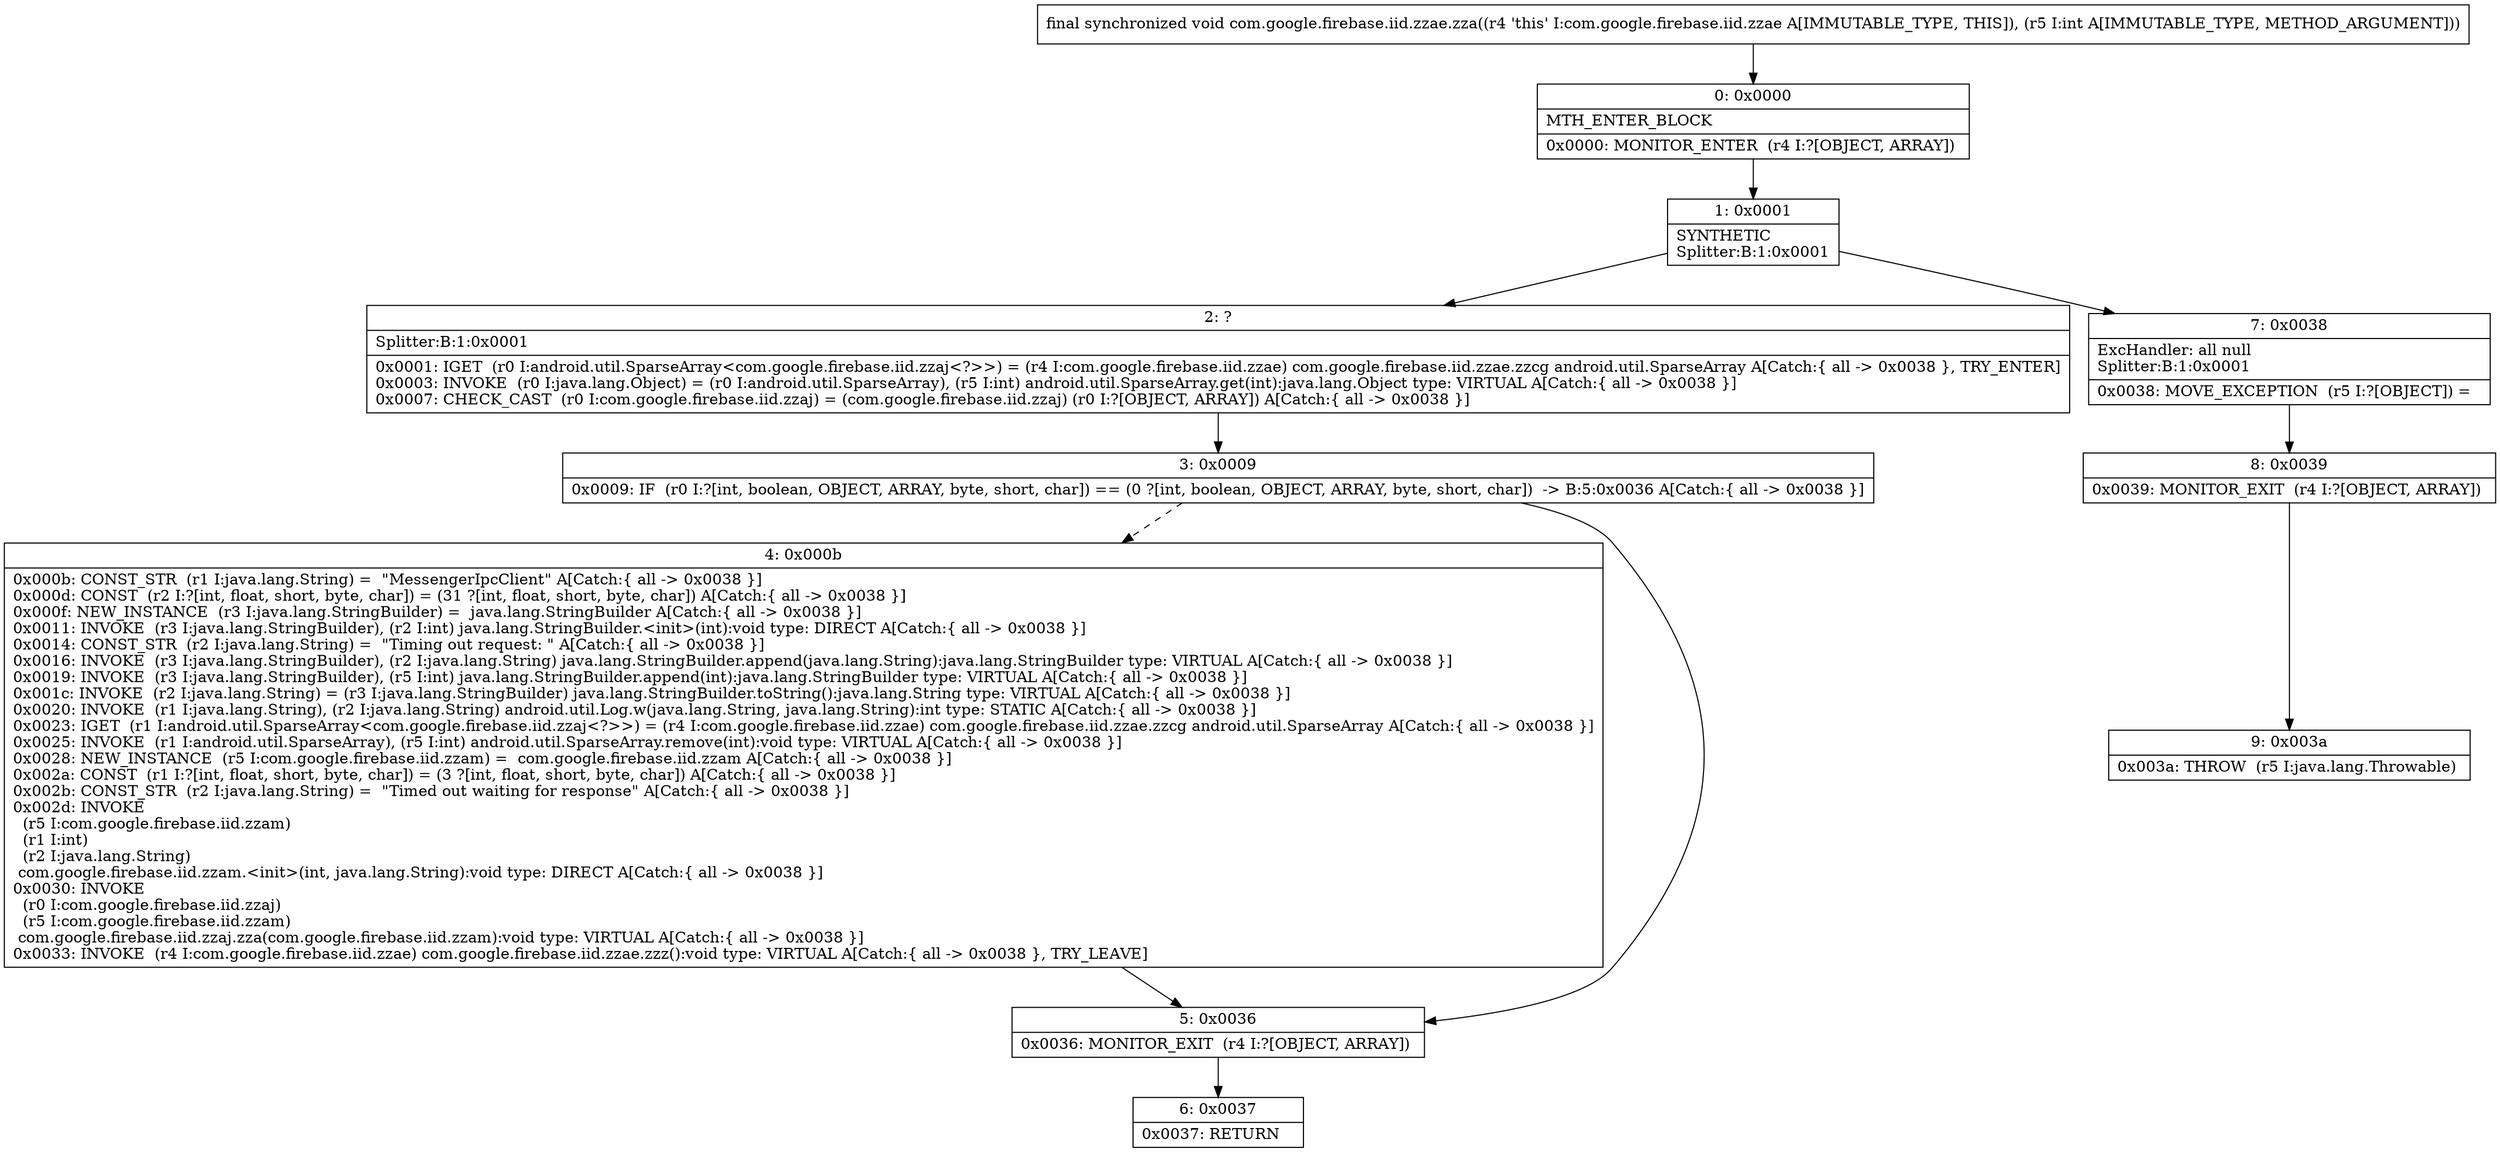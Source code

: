 digraph "CFG forcom.google.firebase.iid.zzae.zza(I)V" {
Node_0 [shape=record,label="{0\:\ 0x0000|MTH_ENTER_BLOCK\l|0x0000: MONITOR_ENTER  (r4 I:?[OBJECT, ARRAY]) \l}"];
Node_1 [shape=record,label="{1\:\ 0x0001|SYNTHETIC\lSplitter:B:1:0x0001\l}"];
Node_2 [shape=record,label="{2\:\ ?|Splitter:B:1:0x0001\l|0x0001: IGET  (r0 I:android.util.SparseArray\<com.google.firebase.iid.zzaj\<?\>\>) = (r4 I:com.google.firebase.iid.zzae) com.google.firebase.iid.zzae.zzcg android.util.SparseArray A[Catch:\{ all \-\> 0x0038 \}, TRY_ENTER]\l0x0003: INVOKE  (r0 I:java.lang.Object) = (r0 I:android.util.SparseArray), (r5 I:int) android.util.SparseArray.get(int):java.lang.Object type: VIRTUAL A[Catch:\{ all \-\> 0x0038 \}]\l0x0007: CHECK_CAST  (r0 I:com.google.firebase.iid.zzaj) = (com.google.firebase.iid.zzaj) (r0 I:?[OBJECT, ARRAY]) A[Catch:\{ all \-\> 0x0038 \}]\l}"];
Node_3 [shape=record,label="{3\:\ 0x0009|0x0009: IF  (r0 I:?[int, boolean, OBJECT, ARRAY, byte, short, char]) == (0 ?[int, boolean, OBJECT, ARRAY, byte, short, char])  \-\> B:5:0x0036 A[Catch:\{ all \-\> 0x0038 \}]\l}"];
Node_4 [shape=record,label="{4\:\ 0x000b|0x000b: CONST_STR  (r1 I:java.lang.String) =  \"MessengerIpcClient\" A[Catch:\{ all \-\> 0x0038 \}]\l0x000d: CONST  (r2 I:?[int, float, short, byte, char]) = (31 ?[int, float, short, byte, char]) A[Catch:\{ all \-\> 0x0038 \}]\l0x000f: NEW_INSTANCE  (r3 I:java.lang.StringBuilder) =  java.lang.StringBuilder A[Catch:\{ all \-\> 0x0038 \}]\l0x0011: INVOKE  (r3 I:java.lang.StringBuilder), (r2 I:int) java.lang.StringBuilder.\<init\>(int):void type: DIRECT A[Catch:\{ all \-\> 0x0038 \}]\l0x0014: CONST_STR  (r2 I:java.lang.String) =  \"Timing out request: \" A[Catch:\{ all \-\> 0x0038 \}]\l0x0016: INVOKE  (r3 I:java.lang.StringBuilder), (r2 I:java.lang.String) java.lang.StringBuilder.append(java.lang.String):java.lang.StringBuilder type: VIRTUAL A[Catch:\{ all \-\> 0x0038 \}]\l0x0019: INVOKE  (r3 I:java.lang.StringBuilder), (r5 I:int) java.lang.StringBuilder.append(int):java.lang.StringBuilder type: VIRTUAL A[Catch:\{ all \-\> 0x0038 \}]\l0x001c: INVOKE  (r2 I:java.lang.String) = (r3 I:java.lang.StringBuilder) java.lang.StringBuilder.toString():java.lang.String type: VIRTUAL A[Catch:\{ all \-\> 0x0038 \}]\l0x0020: INVOKE  (r1 I:java.lang.String), (r2 I:java.lang.String) android.util.Log.w(java.lang.String, java.lang.String):int type: STATIC A[Catch:\{ all \-\> 0x0038 \}]\l0x0023: IGET  (r1 I:android.util.SparseArray\<com.google.firebase.iid.zzaj\<?\>\>) = (r4 I:com.google.firebase.iid.zzae) com.google.firebase.iid.zzae.zzcg android.util.SparseArray A[Catch:\{ all \-\> 0x0038 \}]\l0x0025: INVOKE  (r1 I:android.util.SparseArray), (r5 I:int) android.util.SparseArray.remove(int):void type: VIRTUAL A[Catch:\{ all \-\> 0x0038 \}]\l0x0028: NEW_INSTANCE  (r5 I:com.google.firebase.iid.zzam) =  com.google.firebase.iid.zzam A[Catch:\{ all \-\> 0x0038 \}]\l0x002a: CONST  (r1 I:?[int, float, short, byte, char]) = (3 ?[int, float, short, byte, char]) A[Catch:\{ all \-\> 0x0038 \}]\l0x002b: CONST_STR  (r2 I:java.lang.String) =  \"Timed out waiting for response\" A[Catch:\{ all \-\> 0x0038 \}]\l0x002d: INVOKE  \l  (r5 I:com.google.firebase.iid.zzam)\l  (r1 I:int)\l  (r2 I:java.lang.String)\l com.google.firebase.iid.zzam.\<init\>(int, java.lang.String):void type: DIRECT A[Catch:\{ all \-\> 0x0038 \}]\l0x0030: INVOKE  \l  (r0 I:com.google.firebase.iid.zzaj)\l  (r5 I:com.google.firebase.iid.zzam)\l com.google.firebase.iid.zzaj.zza(com.google.firebase.iid.zzam):void type: VIRTUAL A[Catch:\{ all \-\> 0x0038 \}]\l0x0033: INVOKE  (r4 I:com.google.firebase.iid.zzae) com.google.firebase.iid.zzae.zzz():void type: VIRTUAL A[Catch:\{ all \-\> 0x0038 \}, TRY_LEAVE]\l}"];
Node_5 [shape=record,label="{5\:\ 0x0036|0x0036: MONITOR_EXIT  (r4 I:?[OBJECT, ARRAY]) \l}"];
Node_6 [shape=record,label="{6\:\ 0x0037|0x0037: RETURN   \l}"];
Node_7 [shape=record,label="{7\:\ 0x0038|ExcHandler: all null\lSplitter:B:1:0x0001\l|0x0038: MOVE_EXCEPTION  (r5 I:?[OBJECT]) =  \l}"];
Node_8 [shape=record,label="{8\:\ 0x0039|0x0039: MONITOR_EXIT  (r4 I:?[OBJECT, ARRAY]) \l}"];
Node_9 [shape=record,label="{9\:\ 0x003a|0x003a: THROW  (r5 I:java.lang.Throwable) \l}"];
MethodNode[shape=record,label="{final synchronized void com.google.firebase.iid.zzae.zza((r4 'this' I:com.google.firebase.iid.zzae A[IMMUTABLE_TYPE, THIS]), (r5 I:int A[IMMUTABLE_TYPE, METHOD_ARGUMENT])) }"];
MethodNode -> Node_0;
Node_0 -> Node_1;
Node_1 -> Node_2;
Node_1 -> Node_7;
Node_2 -> Node_3;
Node_3 -> Node_4[style=dashed];
Node_3 -> Node_5;
Node_4 -> Node_5;
Node_5 -> Node_6;
Node_7 -> Node_8;
Node_8 -> Node_9;
}

